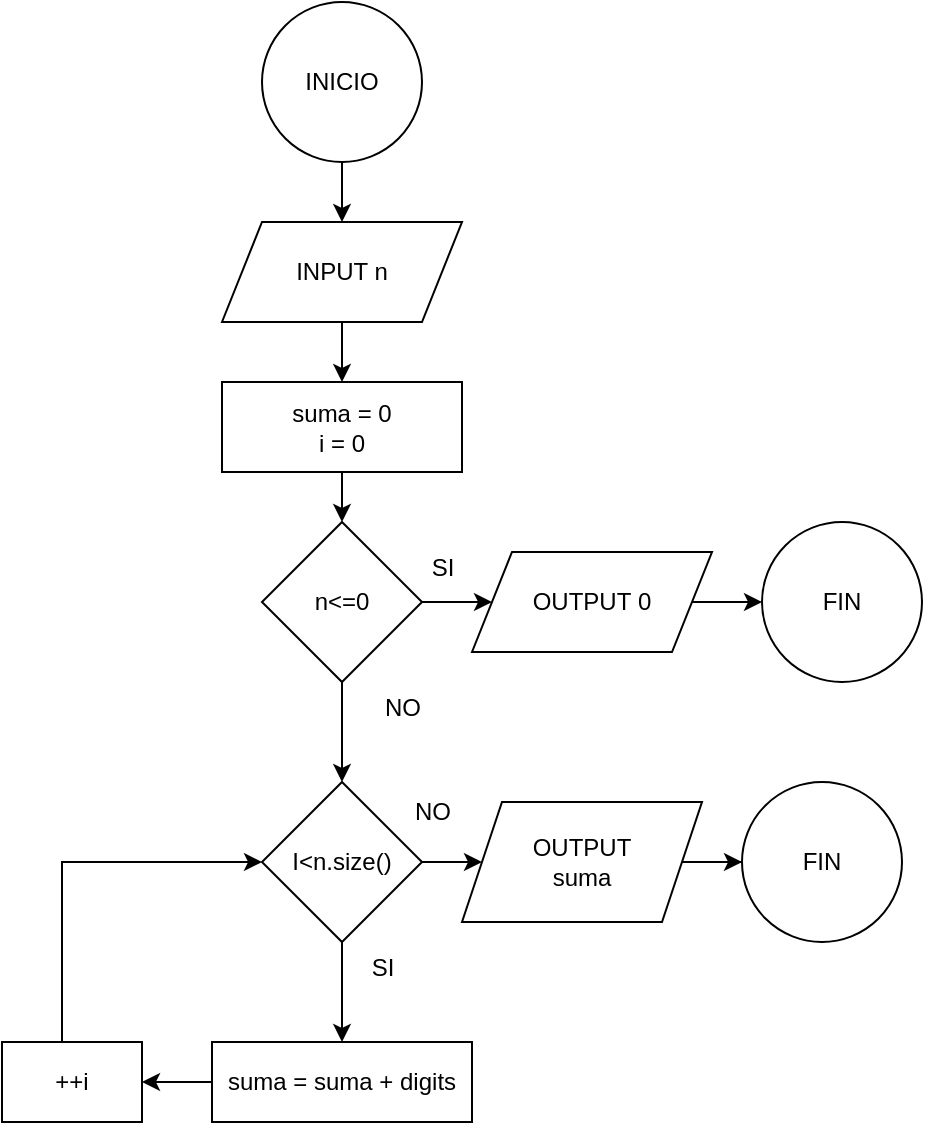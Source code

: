 <mxfile version="24.3.1" type="google">
  <diagram name="Página-1" id="7miDAH1YdGEgjOHxetPb">
    <mxGraphModel grid="1" page="1" gridSize="10" guides="1" tooltips="1" connect="1" arrows="1" fold="1" pageScale="1" pageWidth="827" pageHeight="1169" math="0" shadow="0">
      <root>
        <mxCell id="0" />
        <mxCell id="1" parent="0" />
        <mxCell id="QNYfwCGNhJi022gl9XC7-3" value="" style="edgeStyle=orthogonalEdgeStyle;rounded=0;orthogonalLoop=1;jettySize=auto;html=1;" edge="1" parent="1" source="QNYfwCGNhJi022gl9XC7-1" target="QNYfwCGNhJi022gl9XC7-2">
          <mxGeometry relative="1" as="geometry" />
        </mxCell>
        <mxCell id="QNYfwCGNhJi022gl9XC7-1" value="INICIO" style="ellipse;whiteSpace=wrap;html=1;" vertex="1" parent="1">
          <mxGeometry x="340" y="40" width="80" height="80" as="geometry" />
        </mxCell>
        <mxCell id="QNYfwCGNhJi022gl9XC7-5" value="" style="edgeStyle=orthogonalEdgeStyle;rounded=0;orthogonalLoop=1;jettySize=auto;html=1;" edge="1" parent="1" source="QNYfwCGNhJi022gl9XC7-2" target="QNYfwCGNhJi022gl9XC7-4">
          <mxGeometry relative="1" as="geometry" />
        </mxCell>
        <mxCell id="QNYfwCGNhJi022gl9XC7-2" value="INPUT n" style="shape=parallelogram;perimeter=parallelogramPerimeter;whiteSpace=wrap;html=1;fixedSize=1;" vertex="1" parent="1">
          <mxGeometry x="320" y="150" width="120" height="50" as="geometry" />
        </mxCell>
        <mxCell id="QNYfwCGNhJi022gl9XC7-7" value="" style="edgeStyle=orthogonalEdgeStyle;rounded=0;orthogonalLoop=1;jettySize=auto;html=1;" edge="1" parent="1" source="QNYfwCGNhJi022gl9XC7-4" target="QNYfwCGNhJi022gl9XC7-6">
          <mxGeometry relative="1" as="geometry" />
        </mxCell>
        <mxCell id="QNYfwCGNhJi022gl9XC7-4" value="suma = 0&lt;div&gt;i = 0&lt;/div&gt;" style="whiteSpace=wrap;html=1;" vertex="1" parent="1">
          <mxGeometry x="320" y="230" width="120" height="45" as="geometry" />
        </mxCell>
        <mxCell id="QNYfwCGNhJi022gl9XC7-9" value="" style="edgeStyle=orthogonalEdgeStyle;rounded=0;orthogonalLoop=1;jettySize=auto;html=1;" edge="1" parent="1" source="QNYfwCGNhJi022gl9XC7-6" target="QNYfwCGNhJi022gl9XC7-8">
          <mxGeometry relative="1" as="geometry" />
        </mxCell>
        <mxCell id="QNYfwCGNhJi022gl9XC7-13" value="" style="edgeStyle=orthogonalEdgeStyle;rounded=0;orthogonalLoop=1;jettySize=auto;html=1;" edge="1" parent="1" source="QNYfwCGNhJi022gl9XC7-6" target="QNYfwCGNhJi022gl9XC7-12">
          <mxGeometry relative="1" as="geometry" />
        </mxCell>
        <mxCell id="QNYfwCGNhJi022gl9XC7-6" value="n&amp;lt;=0" style="rhombus;whiteSpace=wrap;html=1;" vertex="1" parent="1">
          <mxGeometry x="340" y="300" width="80" height="80" as="geometry" />
        </mxCell>
        <mxCell id="QNYfwCGNhJi022gl9XC7-15" value="" style="edgeStyle=orthogonalEdgeStyle;rounded=0;orthogonalLoop=1;jettySize=auto;html=1;" edge="1" parent="1" source="QNYfwCGNhJi022gl9XC7-8" target="QNYfwCGNhJi022gl9XC7-14">
          <mxGeometry relative="1" as="geometry" />
        </mxCell>
        <mxCell id="QNYfwCGNhJi022gl9XC7-8" value="OUTPUT&amp;nbsp;&lt;span style=&quot;background-color: initial;&quot;&gt;0&lt;/span&gt;" style="shape=parallelogram;perimeter=parallelogramPerimeter;whiteSpace=wrap;html=1;fixedSize=1;" vertex="1" parent="1">
          <mxGeometry x="445" y="315" width="120" height="50" as="geometry" />
        </mxCell>
        <mxCell id="QNYfwCGNhJi022gl9XC7-10" value="SI" style="text;html=1;align=center;verticalAlign=middle;resizable=0;points=[];autosize=1;strokeColor=none;fillColor=none;" vertex="1" parent="1">
          <mxGeometry x="415" y="308" width="30" height="30" as="geometry" />
        </mxCell>
        <mxCell id="QNYfwCGNhJi022gl9XC7-11" value="NO" style="text;html=1;align=center;verticalAlign=middle;resizable=0;points=[];autosize=1;strokeColor=none;fillColor=none;" vertex="1" parent="1">
          <mxGeometry x="390" y="378" width="40" height="30" as="geometry" />
        </mxCell>
        <mxCell id="QNYfwCGNhJi022gl9XC7-22" value="" style="edgeStyle=orthogonalEdgeStyle;rounded=0;orthogonalLoop=1;jettySize=auto;html=1;" edge="1" parent="1" source="QNYfwCGNhJi022gl9XC7-12" target="QNYfwCGNhJi022gl9XC7-21">
          <mxGeometry relative="1" as="geometry" />
        </mxCell>
        <mxCell id="QNYfwCGNhJi022gl9XC7-32" value="" style="edgeStyle=orthogonalEdgeStyle;rounded=0;orthogonalLoop=1;jettySize=auto;html=1;" edge="1" parent="1" source="QNYfwCGNhJi022gl9XC7-12" target="QNYfwCGNhJi022gl9XC7-31">
          <mxGeometry relative="1" as="geometry" />
        </mxCell>
        <mxCell id="QNYfwCGNhJi022gl9XC7-12" value="I&amp;lt;n.size()" style="rhombus;whiteSpace=wrap;html=1;" vertex="1" parent="1">
          <mxGeometry x="340" y="430" width="80" height="80" as="geometry" />
        </mxCell>
        <mxCell id="QNYfwCGNhJi022gl9XC7-14" value="FIN" style="ellipse;whiteSpace=wrap;html=1;" vertex="1" parent="1">
          <mxGeometry x="590" y="300" width="80" height="80" as="geometry" />
        </mxCell>
        <mxCell id="QNYfwCGNhJi022gl9XC7-25" value="" style="edgeStyle=orthogonalEdgeStyle;rounded=0;orthogonalLoop=1;jettySize=auto;html=1;" edge="1" parent="1" source="QNYfwCGNhJi022gl9XC7-21" target="QNYfwCGNhJi022gl9XC7-24">
          <mxGeometry relative="1" as="geometry" />
        </mxCell>
        <mxCell id="QNYfwCGNhJi022gl9XC7-21" value="suma = suma + digits" style="whiteSpace=wrap;html=1;" vertex="1" parent="1">
          <mxGeometry x="315" y="560" width="130" height="40" as="geometry" />
        </mxCell>
        <mxCell id="QNYfwCGNhJi022gl9XC7-23" value="SI" style="text;html=1;align=center;verticalAlign=middle;resizable=0;points=[];autosize=1;strokeColor=none;fillColor=none;" vertex="1" parent="1">
          <mxGeometry x="385" y="508" width="30" height="30" as="geometry" />
        </mxCell>
        <mxCell id="QNYfwCGNhJi022gl9XC7-24" value="++i" style="whiteSpace=wrap;html=1;" vertex="1" parent="1">
          <mxGeometry x="210" y="560" width="70" height="40" as="geometry" />
        </mxCell>
        <mxCell id="QNYfwCGNhJi022gl9XC7-26" style="edgeStyle=orthogonalEdgeStyle;rounded=0;orthogonalLoop=1;jettySize=auto;html=1;entryX=0;entryY=0.5;entryDx=0;entryDy=0;" edge="1" parent="1" source="QNYfwCGNhJi022gl9XC7-24" target="QNYfwCGNhJi022gl9XC7-12">
          <mxGeometry relative="1" as="geometry">
            <Array as="points">
              <mxPoint x="240" y="470" />
            </Array>
          </mxGeometry>
        </mxCell>
        <mxCell id="QNYfwCGNhJi022gl9XC7-35" value="" style="edgeStyle=orthogonalEdgeStyle;rounded=0;orthogonalLoop=1;jettySize=auto;html=1;" edge="1" parent="1" source="QNYfwCGNhJi022gl9XC7-31" target="QNYfwCGNhJi022gl9XC7-34">
          <mxGeometry relative="1" as="geometry" />
        </mxCell>
        <mxCell id="QNYfwCGNhJi022gl9XC7-31" value="OUTPUT&lt;div&gt;suma&lt;/div&gt;" style="shape=parallelogram;perimeter=parallelogramPerimeter;whiteSpace=wrap;html=1;fixedSize=1;" vertex="1" parent="1">
          <mxGeometry x="440" y="440" width="120" height="60" as="geometry" />
        </mxCell>
        <mxCell id="QNYfwCGNhJi022gl9XC7-33" value="NO" style="text;html=1;align=center;verticalAlign=middle;resizable=0;points=[];autosize=1;strokeColor=none;fillColor=none;" vertex="1" parent="1">
          <mxGeometry x="405" y="430" width="40" height="30" as="geometry" />
        </mxCell>
        <mxCell id="QNYfwCGNhJi022gl9XC7-34" value="FIN" style="ellipse;whiteSpace=wrap;html=1;" vertex="1" parent="1">
          <mxGeometry x="580" y="430" width="80" height="80" as="geometry" />
        </mxCell>
      </root>
    </mxGraphModel>
  </diagram>
</mxfile>
